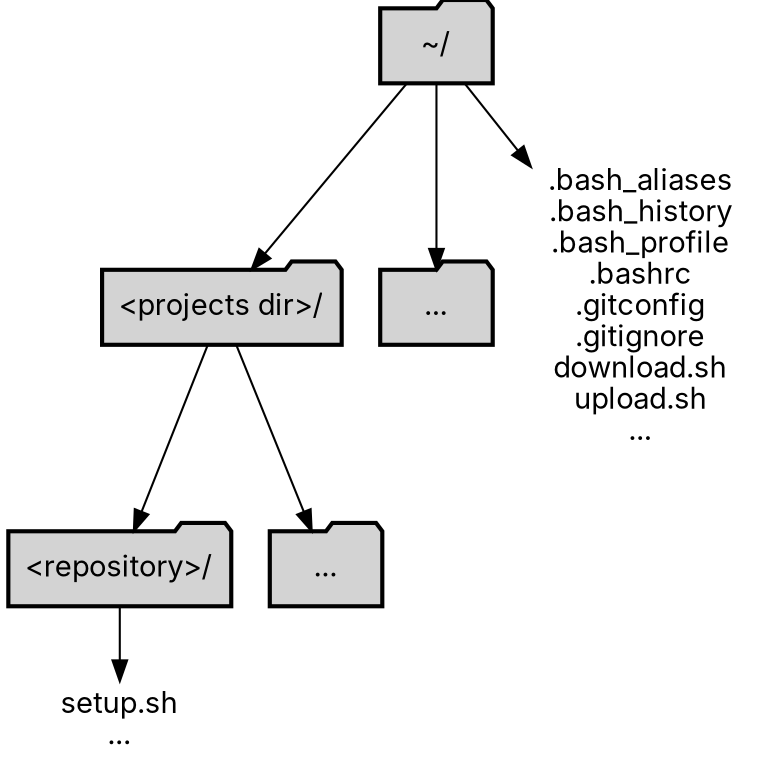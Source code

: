 digraph a {
  node [fontname = "Handlee"
        shape="folder"
        style="filled,bold"
        color="black"
        fillcolor="lightgray"
        fontname="Inter"];
  edge [];

  a [label="~/"];
  b [label="<projects dir>/"];
  c [label="..."];
  d [label="<repository>/"];
  e [label="..."];
  f [label=".bash_aliases\n.bash_history\n.bash_profile\n.bashrc\n.gitconfig\n.gitignore\ndownload.sh\nupload.sh\n..."
     shape="plaintext"
     style=""]
  g [label="setup.sh\n..."
     shape="plaintext"
     style=""]

  a -> b;
  a -> c;
  b -> d;
  b -> e;
  a -> f;
  d -> g;
}